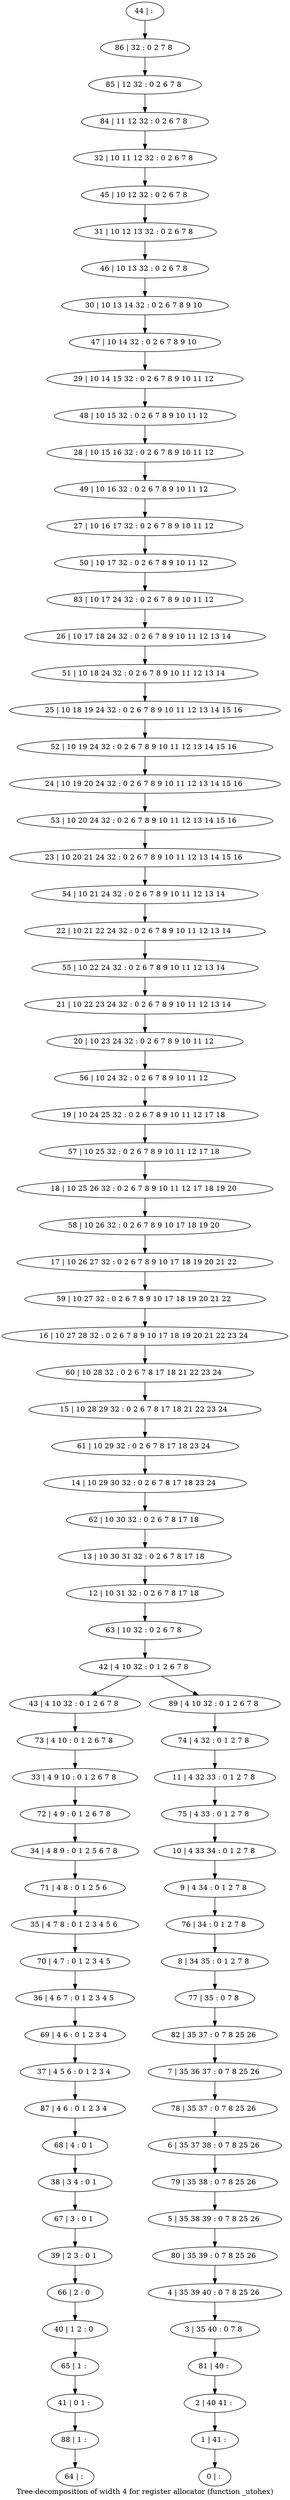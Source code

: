 digraph G {
graph [label="Tree-decomposition of width 4 for register allocator (function _utohex)"]
0[label="0 | : "];
1[label="1 | 41 : "];
2[label="2 | 40 41 : "];
3[label="3 | 35 40 : 0 7 8 "];
4[label="4 | 35 39 40 : 0 7 8 25 26 "];
5[label="5 | 35 38 39 : 0 7 8 25 26 "];
6[label="6 | 35 37 38 : 0 7 8 25 26 "];
7[label="7 | 35 36 37 : 0 7 8 25 26 "];
8[label="8 | 34 35 : 0 1 2 7 8 "];
9[label="9 | 4 34 : 0 1 2 7 8 "];
10[label="10 | 4 33 34 : 0 1 2 7 8 "];
11[label="11 | 4 32 33 : 0 1 2 7 8 "];
12[label="12 | 10 31 32 : 0 2 6 7 8 17 18 "];
13[label="13 | 10 30 31 32 : 0 2 6 7 8 17 18 "];
14[label="14 | 10 29 30 32 : 0 2 6 7 8 17 18 23 24 "];
15[label="15 | 10 28 29 32 : 0 2 6 7 8 17 18 21 22 23 24 "];
16[label="16 | 10 27 28 32 : 0 2 6 7 8 9 10 17 18 19 20 21 22 23 24 "];
17[label="17 | 10 26 27 32 : 0 2 6 7 8 9 10 17 18 19 20 21 22 "];
18[label="18 | 10 25 26 32 : 0 2 6 7 8 9 10 11 12 17 18 19 20 "];
19[label="19 | 10 24 25 32 : 0 2 6 7 8 9 10 11 12 17 18 "];
20[label="20 | 10 23 24 32 : 0 2 6 7 8 9 10 11 12 "];
21[label="21 | 10 22 23 24 32 : 0 2 6 7 8 9 10 11 12 13 14 "];
22[label="22 | 10 21 22 24 32 : 0 2 6 7 8 9 10 11 12 13 14 "];
23[label="23 | 10 20 21 24 32 : 0 2 6 7 8 9 10 11 12 13 14 15 16 "];
24[label="24 | 10 19 20 24 32 : 0 2 6 7 8 9 10 11 12 13 14 15 16 "];
25[label="25 | 10 18 19 24 32 : 0 2 6 7 8 9 10 11 12 13 14 15 16 "];
26[label="26 | 10 17 18 24 32 : 0 2 6 7 8 9 10 11 12 13 14 "];
27[label="27 | 10 16 17 32 : 0 2 6 7 8 9 10 11 12 "];
28[label="28 | 10 15 16 32 : 0 2 6 7 8 9 10 11 12 "];
29[label="29 | 10 14 15 32 : 0 2 6 7 8 9 10 11 12 "];
30[label="30 | 10 13 14 32 : 0 2 6 7 8 9 10 "];
31[label="31 | 10 12 13 32 : 0 2 6 7 8 "];
32[label="32 | 10 11 12 32 : 0 2 6 7 8 "];
33[label="33 | 4 9 10 : 0 1 2 6 7 8 "];
34[label="34 | 4 8 9 : 0 1 2 5 6 7 8 "];
35[label="35 | 4 7 8 : 0 1 2 3 4 5 6 "];
36[label="36 | 4 6 7 : 0 1 2 3 4 5 "];
37[label="37 | 4 5 6 : 0 1 2 3 4 "];
38[label="38 | 3 4 : 0 1 "];
39[label="39 | 2 3 : 0 1 "];
40[label="40 | 1 2 : 0 "];
41[label="41 | 0 1 : "];
42[label="42 | 4 10 32 : 0 1 2 6 7 8 "];
43[label="43 | 4 10 32 : 0 1 2 6 7 8 "];
44[label="44 | : "];
45[label="45 | 10 12 32 : 0 2 6 7 8 "];
46[label="46 | 10 13 32 : 0 2 6 7 8 "];
47[label="47 | 10 14 32 : 0 2 6 7 8 9 10 "];
48[label="48 | 10 15 32 : 0 2 6 7 8 9 10 11 12 "];
49[label="49 | 10 16 32 : 0 2 6 7 8 9 10 11 12 "];
50[label="50 | 10 17 32 : 0 2 6 7 8 9 10 11 12 "];
51[label="51 | 10 18 24 32 : 0 2 6 7 8 9 10 11 12 13 14 "];
52[label="52 | 10 19 24 32 : 0 2 6 7 8 9 10 11 12 13 14 15 16 "];
53[label="53 | 10 20 24 32 : 0 2 6 7 8 9 10 11 12 13 14 15 16 "];
54[label="54 | 10 21 24 32 : 0 2 6 7 8 9 10 11 12 13 14 "];
55[label="55 | 10 22 24 32 : 0 2 6 7 8 9 10 11 12 13 14 "];
56[label="56 | 10 24 32 : 0 2 6 7 8 9 10 11 12 "];
57[label="57 | 10 25 32 : 0 2 6 7 8 9 10 11 12 17 18 "];
58[label="58 | 10 26 32 : 0 2 6 7 8 9 10 17 18 19 20 "];
59[label="59 | 10 27 32 : 0 2 6 7 8 9 10 17 18 19 20 21 22 "];
60[label="60 | 10 28 32 : 0 2 6 7 8 17 18 21 22 23 24 "];
61[label="61 | 10 29 32 : 0 2 6 7 8 17 18 23 24 "];
62[label="62 | 10 30 32 : 0 2 6 7 8 17 18 "];
63[label="63 | 10 32 : 0 2 6 7 8 "];
64[label="64 | : "];
65[label="65 | 1 : "];
66[label="66 | 2 : 0 "];
67[label="67 | 3 : 0 1 "];
68[label="68 | 4 : 0 1 "];
69[label="69 | 4 6 : 0 1 2 3 4 "];
70[label="70 | 4 7 : 0 1 2 3 4 5 "];
71[label="71 | 4 8 : 0 1 2 5 6 "];
72[label="72 | 4 9 : 0 1 2 6 7 8 "];
73[label="73 | 4 10 : 0 1 2 6 7 8 "];
74[label="74 | 4 32 : 0 1 2 7 8 "];
75[label="75 | 4 33 : 0 1 2 7 8 "];
76[label="76 | 34 : 0 1 2 7 8 "];
77[label="77 | 35 : 0 7 8 "];
78[label="78 | 35 37 : 0 7 8 25 26 "];
79[label="79 | 35 38 : 0 7 8 25 26 "];
80[label="80 | 35 39 : 0 7 8 25 26 "];
81[label="81 | 40 : "];
82[label="82 | 35 37 : 0 7 8 25 26 "];
83[label="83 | 10 17 24 32 : 0 2 6 7 8 9 10 11 12 "];
84[label="84 | 11 12 32 : 0 2 6 7 8 "];
85[label="85 | 12 32 : 0 2 6 7 8 "];
86[label="86 | 32 : 0 2 7 8 "];
87[label="87 | 4 6 : 0 1 2 3 4 "];
88[label="88 | 1 : "];
89[label="89 | 4 10 32 : 0 1 2 6 7 8 "];
65->41 ;
40->65 ;
66->40 ;
39->66 ;
67->39 ;
38->67 ;
68->38 ;
69->37 ;
36->69 ;
70->36 ;
35->70 ;
71->35 ;
34->71 ;
72->34 ;
33->72 ;
73->33 ;
43->73 ;
87->68 ;
37->87 ;
88->64 ;
41->88 ;
44->86 ;
86->85 ;
85->84 ;
84->32 ;
32->45 ;
45->31 ;
31->46 ;
46->30 ;
30->47 ;
47->29 ;
29->48 ;
48->28 ;
28->49 ;
49->27 ;
27->50 ;
50->83 ;
83->26 ;
26->51 ;
51->25 ;
25->52 ;
52->24 ;
24->53 ;
53->23 ;
23->54 ;
54->22 ;
22->55 ;
55->21 ;
21->20 ;
20->56 ;
56->19 ;
19->57 ;
57->18 ;
18->58 ;
58->17 ;
17->59 ;
59->16 ;
16->60 ;
60->15 ;
15->61 ;
61->14 ;
14->62 ;
62->13 ;
13->12 ;
12->63 ;
63->42 ;
74->11 ;
11->75 ;
75->10 ;
10->9 ;
9->76 ;
76->8 ;
8->77 ;
77->82 ;
82->7 ;
7->78 ;
78->6 ;
6->79 ;
79->5 ;
5->80 ;
80->4 ;
4->3 ;
3->81 ;
81->2 ;
2->1 ;
1->0 ;
89->74 ;
42->43 ;
42->89 ;
}
